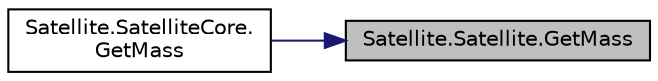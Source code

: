 digraph "Satellite.Satellite.GetMass"
{
 // INTERACTIVE_SVG=YES
 // LATEX_PDF_SIZE
  edge [fontname="Helvetica",fontsize="10",labelfontname="Helvetica",labelfontsize="10"];
  node [fontname="Helvetica",fontsize="10",shape=record];
  rankdir="RL";
  Node1 [label="Satellite.Satellite.GetMass",height=0.2,width=0.4,color="black", fillcolor="grey75", style="filled", fontcolor="black",tooltip="获取质量"];
  Node1 -> Node2 [dir="back",color="midnightblue",fontsize="10",style="solid",fontname="Helvetica"];
  Node2 [label="Satellite.SatelliteCore.\lGetMass",height=0.2,width=0.4,color="black", fillcolor="white", style="filled",URL="$class_satellite_1_1_satellite_core.html#ad0435299bbb5e69fbe5cde2c84f40d14",tooltip=" "];
}
